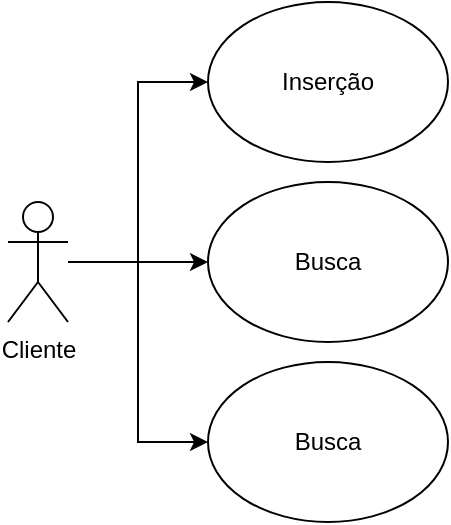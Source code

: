 <mxfile version="24.4.0" type="device">
  <diagram name="Página-1" id="Qf7hXA5ncmAFnnY7FIsh">
    <mxGraphModel dx="1434" dy="742" grid="1" gridSize="10" guides="1" tooltips="1" connect="1" arrows="1" fold="1" page="1" pageScale="1" pageWidth="827" pageHeight="1169" math="0" shadow="0">
      <root>
        <mxCell id="0" />
        <mxCell id="1" parent="0" />
        <mxCell id="XATWsW7TDy5cOZRVU1lJ-1" value="Inserção" style="ellipse;whiteSpace=wrap;html=1;" parent="1" vertex="1">
          <mxGeometry x="440" y="160" width="120" height="80" as="geometry" />
        </mxCell>
        <mxCell id="XATWsW7TDy5cOZRVU1lJ-2" value="Busca" style="ellipse;whiteSpace=wrap;html=1;" parent="1" vertex="1">
          <mxGeometry x="440" y="340" width="120" height="80" as="geometry" />
        </mxCell>
        <mxCell id="XATWsW7TDy5cOZRVU1lJ-4" style="edgeStyle=orthogonalEdgeStyle;rounded=0;orthogonalLoop=1;jettySize=auto;html=1;entryX=0;entryY=0.5;entryDx=0;entryDy=0;" parent="1" source="XATWsW7TDy5cOZRVU1lJ-3" target="XATWsW7TDy5cOZRVU1lJ-1" edge="1">
          <mxGeometry relative="1" as="geometry" />
        </mxCell>
        <mxCell id="XATWsW7TDy5cOZRVU1lJ-5" style="edgeStyle=orthogonalEdgeStyle;rounded=0;orthogonalLoop=1;jettySize=auto;html=1;entryX=0;entryY=0.5;entryDx=0;entryDy=0;" parent="1" source="XATWsW7TDy5cOZRVU1lJ-3" target="XATWsW7TDy5cOZRVU1lJ-2" edge="1">
          <mxGeometry relative="1" as="geometry" />
        </mxCell>
        <mxCell id="WQivEcpFlAtqMeXc-kjm-3" style="edgeStyle=orthogonalEdgeStyle;rounded=0;orthogonalLoop=1;jettySize=auto;html=1;entryX=0;entryY=0.5;entryDx=0;entryDy=0;" edge="1" parent="1" source="XATWsW7TDy5cOZRVU1lJ-3" target="WQivEcpFlAtqMeXc-kjm-1">
          <mxGeometry relative="1" as="geometry" />
        </mxCell>
        <mxCell id="XATWsW7TDy5cOZRVU1lJ-3" value="Cliente" style="shape=umlActor;verticalLabelPosition=bottom;verticalAlign=top;html=1;outlineConnect=0;" parent="1" vertex="1">
          <mxGeometry x="340" y="260" width="30" height="60" as="geometry" />
        </mxCell>
        <mxCell id="WQivEcpFlAtqMeXc-kjm-1" value="Busca" style="ellipse;whiteSpace=wrap;html=1;" vertex="1" parent="1">
          <mxGeometry x="440" y="250" width="120" height="80" as="geometry" />
        </mxCell>
      </root>
    </mxGraphModel>
  </diagram>
</mxfile>
